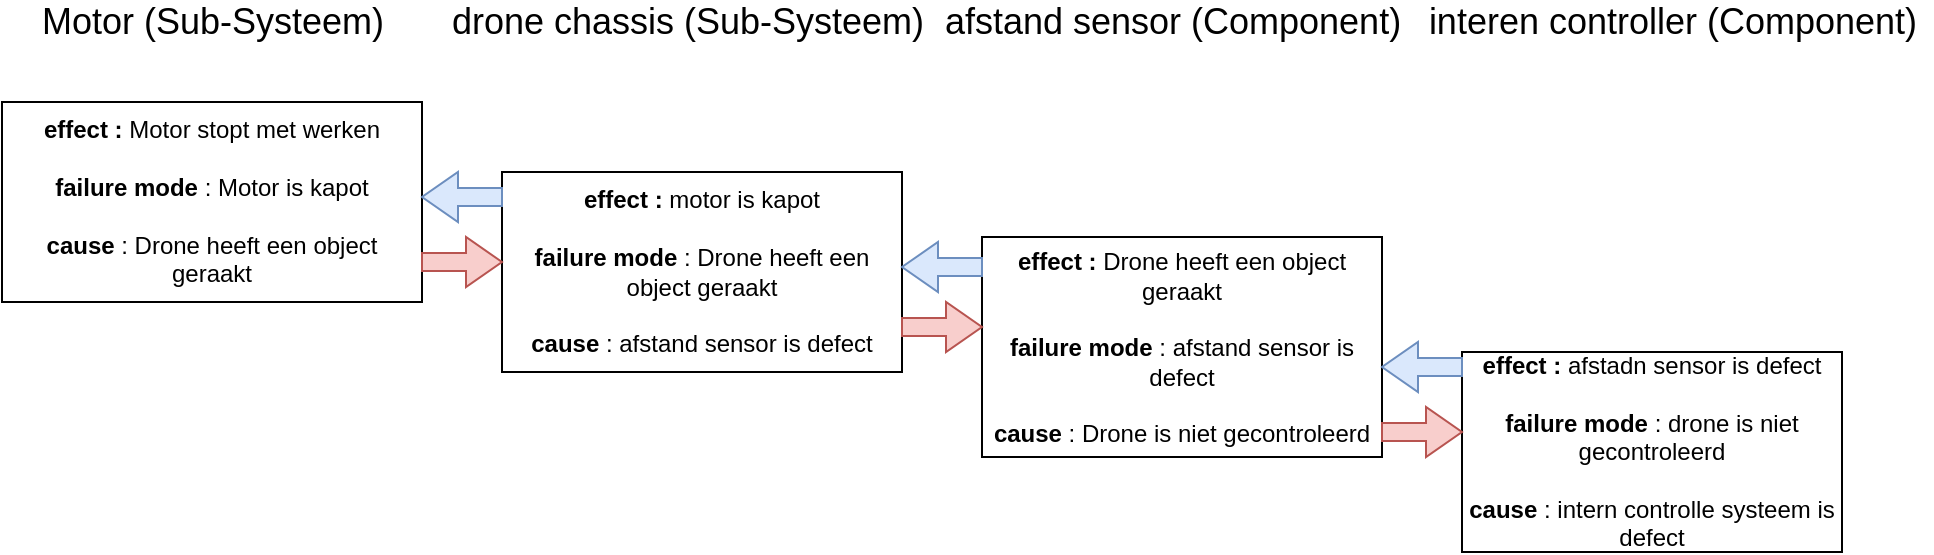 <mxfile version="14.3.0" type="device"><diagram id="-wzljS80fIpCf_wwPLZV" name="Page-1"><mxGraphModel dx="1422" dy="762" grid="1" gridSize="10" guides="1" tooltips="1" connect="1" arrows="1" fold="1" page="1" pageScale="1" pageWidth="827" pageHeight="1169" math="0" shadow="0"><root><mxCell id="0"/><mxCell id="1" parent="0"/><mxCell id="MJGOrpJm7eEiXwG1D5fX-1" value="&lt;b&gt;effect :&amp;nbsp;&lt;/b&gt;Motor stopt met werken&lt;br&gt;&lt;br&gt;&lt;b&gt;failure mode&lt;/b&gt; : Motor is kapot&lt;br&gt;&lt;br&gt;&lt;b&gt;cause &lt;/b&gt;: Drone heeft een object geraakt" style="rounded=0;whiteSpace=wrap;html=1;" vertex="1" parent="1"><mxGeometry x="110" y="100" width="210" height="100" as="geometry"/></mxCell><mxCell id="MJGOrpJm7eEiXwG1D5fX-2" value="&lt;b&gt;effect : &lt;/b&gt;motor is kapot&lt;br&gt;&lt;br&gt;&lt;b&gt;failure mode&lt;/b&gt; : Drone heeft een object geraakt&lt;br&gt;&lt;br&gt;&lt;b&gt;cause &lt;/b&gt;: afstand sensor is defect&lt;span style=&quot;color: rgba(0 , 0 , 0 , 0) ; font-family: monospace ; font-size: 0px&quot;&gt;%3CmxGraphModel%3E%3Croot%3E%3CmxCell%20id%3D%220%22%2F%3E%3CmxCell%20id%3D%221%22%20parent%3D%220%22%2F%3E%3CmxCell%20id%3D%222%22%20value%3D%22%26lt%3Bb%26gt%3Beffect%20%3A%26amp%3Bnbsp%3B%26lt%3B%2Fb%26gt%3BDrone%20crashes%26lt%3Bbr%26gt%3B%26lt%3Bbr%26gt%3B%26lt%3Bb%26gt%3Bfailure%20mode%26lt%3B%2Fb%26gt%3B%20%3A%20motor%20stop%20working%26lt%3Bbr%26gt%3B%26lt%3Bbr%26gt%3B%26lt%3Bb%26gt%3Bcause%20%26lt%3B%2Fb%26gt%3B%3A%20no%20more%20fuel%22%20style%3D%22rounded%3D0%3BwhiteSpace%3Dwrap%3Bhtml%3D1%3B%22%20vertex%3D%221%22%20parent%3D%221%22%3E%3CmxGeometry%20x%3D%22130%22%20y%3D%22100%22%20width%3D%22190%22%20height%3D%22100%22%20as%3D%22geometry%22%2F%3E%3C%2FmxCell%3E%3C%2Froot%3E%3C%2FmxGraphModel%3E&lt;/span&gt;" style="rounded=0;whiteSpace=wrap;html=1;" vertex="1" parent="1"><mxGeometry x="360" y="135" width="200" height="100" as="geometry"/></mxCell><mxCell id="MJGOrpJm7eEiXwG1D5fX-3" value="&lt;b&gt;effect : &lt;/b&gt;Drone heeft een object geraakt&lt;br&gt;&lt;br&gt;&lt;b&gt;failure mode&lt;/b&gt; : afstand sensor is defect&lt;br&gt;&lt;b&gt;&lt;br&gt;cause &lt;/b&gt;: Drone is niet gecontroleerd" style="rounded=0;whiteSpace=wrap;html=1;" vertex="1" parent="1"><mxGeometry x="600" y="167.5" width="200" height="110" as="geometry"/></mxCell><mxCell id="MJGOrpJm7eEiXwG1D5fX-4" value="&lt;b&gt;effect :&amp;nbsp;&lt;/b&gt;afstadn sensor is defect&lt;br&gt;&lt;br&gt;&lt;b&gt;failure mode&lt;/b&gt; : drone is niet gecontroleerd&lt;br&gt;&lt;br&gt;&lt;b&gt;cause &lt;/b&gt;: intern controlle systeem is defect" style="rounded=0;whiteSpace=wrap;html=1;" vertex="1" parent="1"><mxGeometry x="840" y="225" width="190" height="100" as="geometry"/></mxCell><mxCell id="MJGOrpJm7eEiXwG1D5fX-5" value="" style="html=1;shadow=0;dashed=0;align=center;verticalAlign=middle;shape=mxgraph.arrows2.arrow;dy=0.64;dx=18;flipH=1;notch=0;fillColor=#dae8fc;strokeColor=#6c8ebf;" vertex="1" parent="1"><mxGeometry x="320" y="135" width="40" height="25" as="geometry"/></mxCell><mxCell id="MJGOrpJm7eEiXwG1D5fX-6" value="" style="html=1;shadow=0;dashed=0;align=center;verticalAlign=middle;shape=mxgraph.arrows2.arrow;dy=0.64;dx=18;flipH=1;notch=0;fillColor=#dae8fc;strokeColor=#6c8ebf;" vertex="1" parent="1"><mxGeometry x="560" y="170" width="40" height="25" as="geometry"/></mxCell><mxCell id="MJGOrpJm7eEiXwG1D5fX-7" value="" style="html=1;shadow=0;dashed=0;align=center;verticalAlign=middle;shape=mxgraph.arrows2.arrow;dy=0.64;dx=18;flipH=1;notch=0;fillColor=#dae8fc;strokeColor=#6c8ebf;" vertex="1" parent="1"><mxGeometry x="800" y="220" width="40" height="25" as="geometry"/></mxCell><mxCell id="MJGOrpJm7eEiXwG1D5fX-8" value="" style="html=1;shadow=0;dashed=0;align=center;verticalAlign=middle;shape=mxgraph.arrows2.arrow;dy=0.64;dx=18;flipH=1;notch=0;fillColor=#f8cecc;strokeColor=#b85450;direction=west;" vertex="1" parent="1"><mxGeometry x="800" y="252.5" width="40" height="25" as="geometry"/></mxCell><mxCell id="MJGOrpJm7eEiXwG1D5fX-9" value="" style="html=1;shadow=0;dashed=0;align=center;verticalAlign=middle;shape=mxgraph.arrows2.arrow;dy=0.64;dx=18;flipH=1;notch=0;fillColor=#f8cecc;strokeColor=#b85450;direction=west;" vertex="1" parent="1"><mxGeometry x="560" y="200" width="40" height="25" as="geometry"/></mxCell><mxCell id="MJGOrpJm7eEiXwG1D5fX-10" value="" style="html=1;shadow=0;dashed=0;align=center;verticalAlign=middle;shape=mxgraph.arrows2.arrow;dy=0.64;dx=18;flipH=1;notch=0;fillColor=#f8cecc;strokeColor=#b85450;direction=west;" vertex="1" parent="1"><mxGeometry x="320" y="167.5" width="40" height="25" as="geometry"/></mxCell><mxCell id="MJGOrpJm7eEiXwG1D5fX-11" value="&lt;font style=&quot;font-size: 18px&quot;&gt;Motor (Sub-Systeem)&lt;/font&gt;" style="text;html=1;align=center;verticalAlign=middle;resizable=0;points=[];autosize=1;" vertex="1" parent="1"><mxGeometry x="120" y="50" width="190" height="20" as="geometry"/></mxCell><mxCell id="MJGOrpJm7eEiXwG1D5fX-12" value="&lt;font style=&quot;font-size: 18px&quot;&gt;&amp;nbsp;drone chassis (Sub-Systeem)&lt;/font&gt;" style="text;html=1;align=center;verticalAlign=middle;resizable=0;points=[];autosize=1;" vertex="1" parent="1"><mxGeometry x="320" y="50" width="260" height="20" as="geometry"/></mxCell><mxCell id="MJGOrpJm7eEiXwG1D5fX-13" value="&lt;font style=&quot;font-size: 18px&quot;&gt;afstand sensor (Component)&lt;/font&gt;" style="text;html=1;align=center;verticalAlign=middle;resizable=0;points=[];autosize=1;" vertex="1" parent="1"><mxGeometry x="575" y="50" width="240" height="20" as="geometry"/></mxCell><mxCell id="MJGOrpJm7eEiXwG1D5fX-14" value="&lt;font style=&quot;font-size: 18px&quot;&gt;interen controller (Component)&lt;/font&gt;" style="text;html=1;align=center;verticalAlign=middle;resizable=0;points=[];autosize=1;" vertex="1" parent="1"><mxGeometry x="815" y="50" width="260" height="20" as="geometry"/></mxCell></root></mxGraphModel></diagram></mxfile>